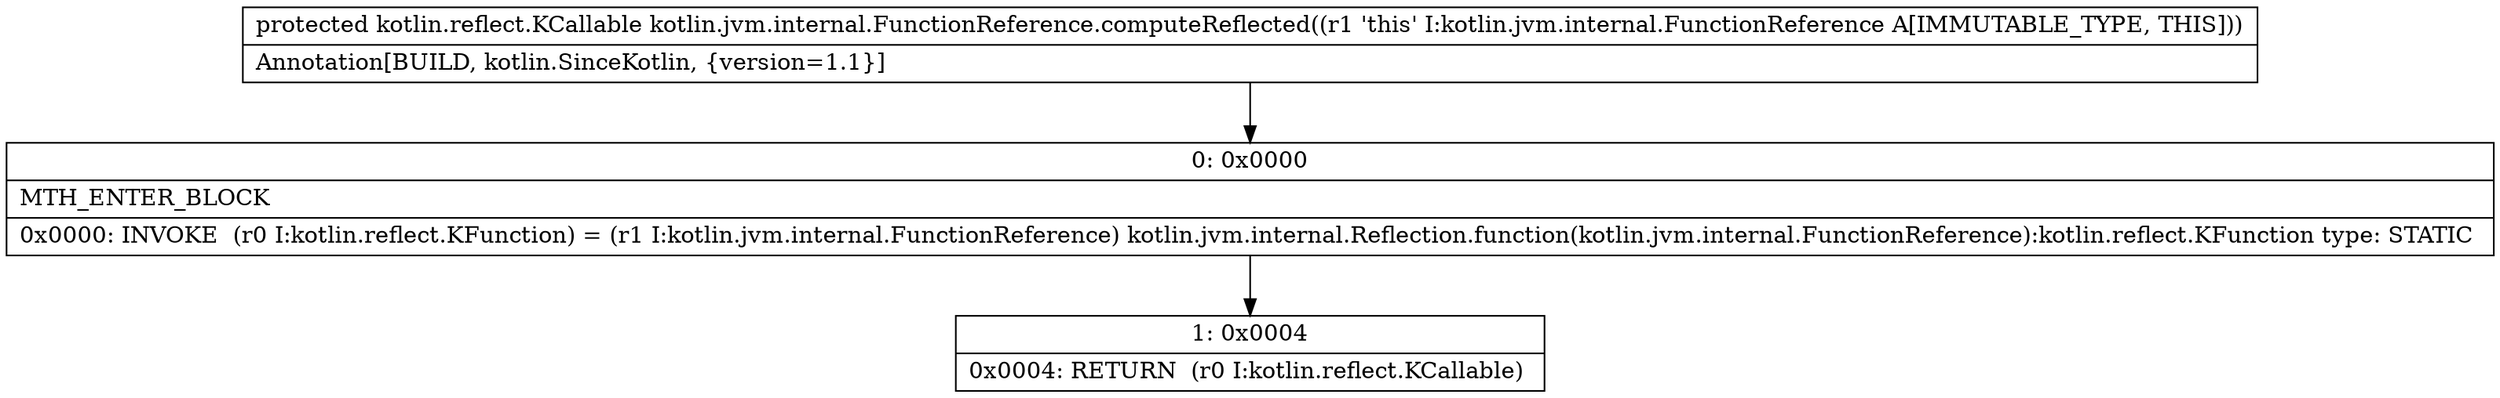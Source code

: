 digraph "CFG forkotlin.jvm.internal.FunctionReference.computeReflected()Lkotlin\/reflect\/KCallable;" {
Node_0 [shape=record,label="{0\:\ 0x0000|MTH_ENTER_BLOCK\l|0x0000: INVOKE  (r0 I:kotlin.reflect.KFunction) = (r1 I:kotlin.jvm.internal.FunctionReference) kotlin.jvm.internal.Reflection.function(kotlin.jvm.internal.FunctionReference):kotlin.reflect.KFunction type: STATIC \l}"];
Node_1 [shape=record,label="{1\:\ 0x0004|0x0004: RETURN  (r0 I:kotlin.reflect.KCallable) \l}"];
MethodNode[shape=record,label="{protected kotlin.reflect.KCallable kotlin.jvm.internal.FunctionReference.computeReflected((r1 'this' I:kotlin.jvm.internal.FunctionReference A[IMMUTABLE_TYPE, THIS]))  | Annotation[BUILD, kotlin.SinceKotlin, \{version=1.1\}]\l}"];
MethodNode -> Node_0;
Node_0 -> Node_1;
}

